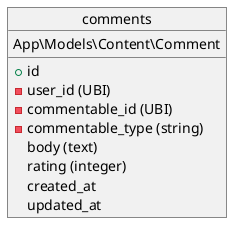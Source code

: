 @startuml
object comments {
    App\Models\Content\Comment
    __
    + id

    - user_id (UBI)
    - commentable_id (UBI)
    - commentable_type (string)

    body (text)
    rating (integer)
    created_at
    updated_at
}
@enduml

